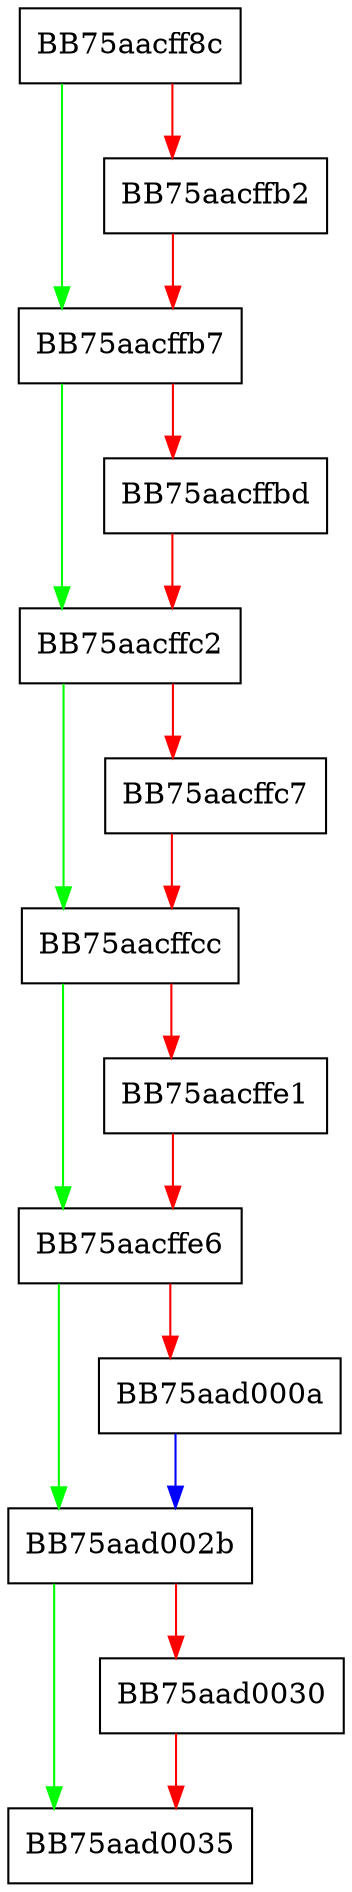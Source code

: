 digraph SplitBlock {
  node [shape="box"];
  graph [splines=ortho];
  BB75aacff8c -> BB75aacffb7 [color="green"];
  BB75aacff8c -> BB75aacffb2 [color="red"];
  BB75aacffb2 -> BB75aacffb7 [color="red"];
  BB75aacffb7 -> BB75aacffc2 [color="green"];
  BB75aacffb7 -> BB75aacffbd [color="red"];
  BB75aacffbd -> BB75aacffc2 [color="red"];
  BB75aacffc2 -> BB75aacffcc [color="green"];
  BB75aacffc2 -> BB75aacffc7 [color="red"];
  BB75aacffc7 -> BB75aacffcc [color="red"];
  BB75aacffcc -> BB75aacffe6 [color="green"];
  BB75aacffcc -> BB75aacffe1 [color="red"];
  BB75aacffe1 -> BB75aacffe6 [color="red"];
  BB75aacffe6 -> BB75aad002b [color="green"];
  BB75aacffe6 -> BB75aad000a [color="red"];
  BB75aad000a -> BB75aad002b [color="blue"];
  BB75aad002b -> BB75aad0035 [color="green"];
  BB75aad002b -> BB75aad0030 [color="red"];
  BB75aad0030 -> BB75aad0035 [color="red"];
}